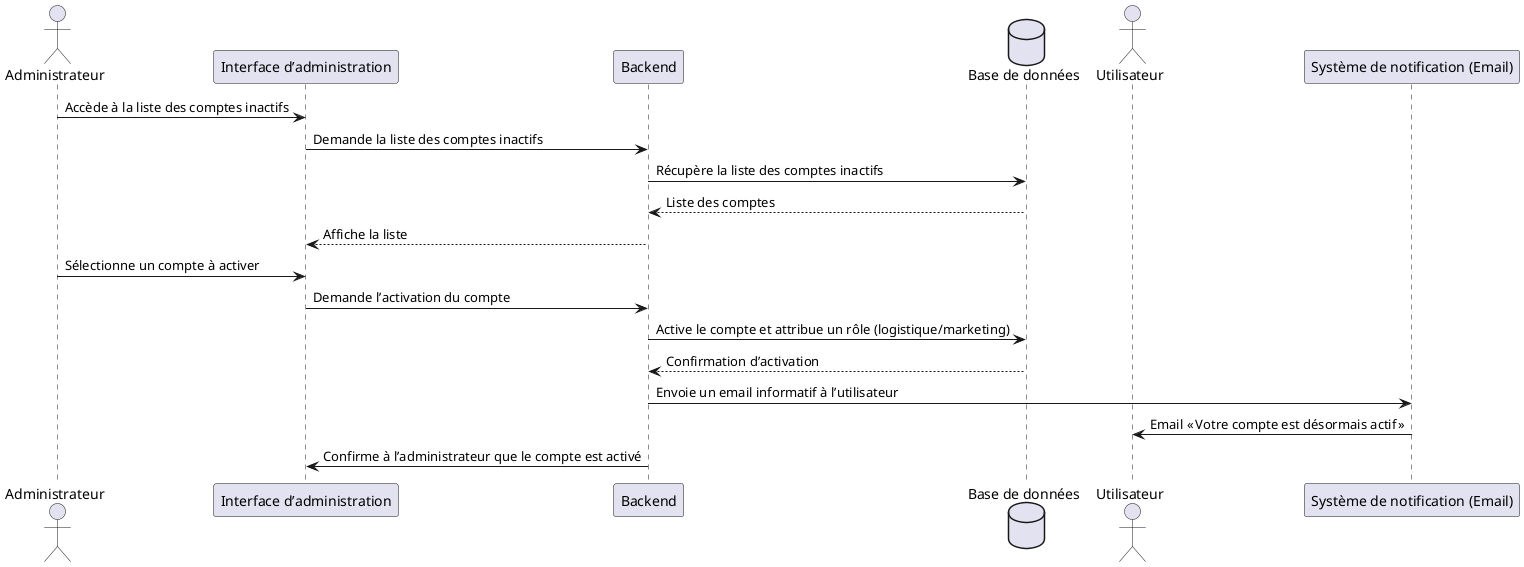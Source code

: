 @startuml
actor "Administrateur" as Admin
participant "Interface d’administration" as UI
participant "Backend" as Backend
database "Base de données" as DB
actor "Utilisateur" as User
participant "Système de notification (Email)" as Mail

Admin -> UI: Accède à la liste des comptes inactifs
UI -> Backend: Demande la liste des comptes inactifs
Backend -> DB: Récupère la liste des comptes inactifs
DB --> Backend: Liste des comptes
Backend --> UI: Affiche la liste

Admin -> UI: Sélectionne un compte à activer
UI -> Backend: Demande l’activation du compte
Backend -> DB: Active le compte et attribue un rôle (logistique/marketing)
DB --> Backend: Confirmation d’activation

Backend -> Mail: Envoie un email informatif à l’utilisateur
Mail -> User: Email « Votre compte est désormais actif »
Backend -> UI: Confirme à l’administrateur que le compte est activé
@enduml


